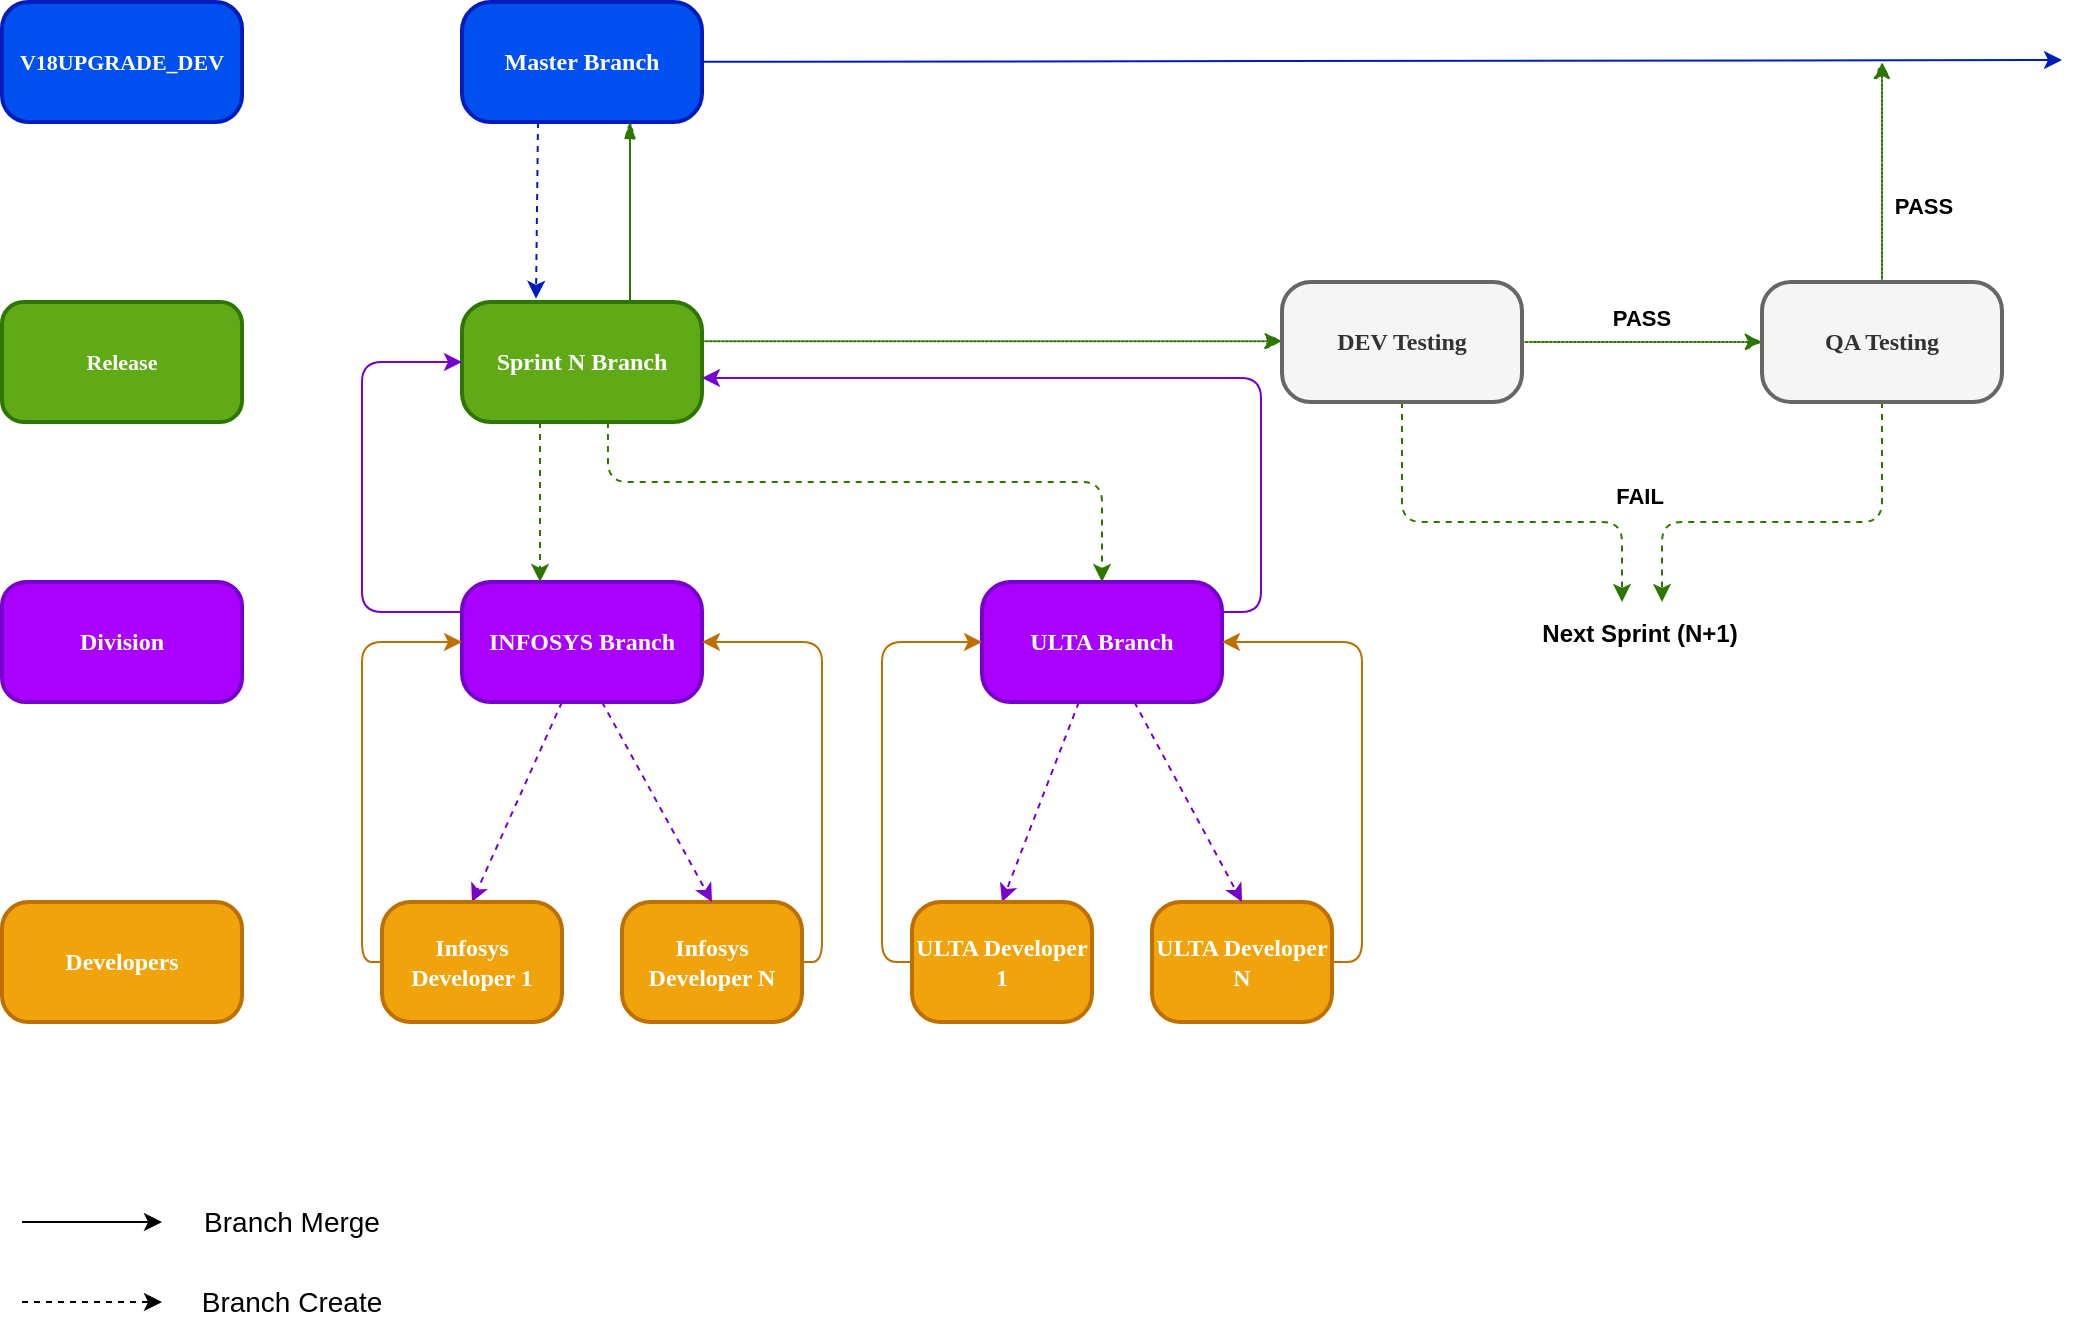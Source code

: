 <mxfile type="github" version="12.1.9" pages="1">
  <diagram id="58cdce13-f638-feb5-8d6f-7d28b1aa9fa0" name="Page-1">
    <mxGraphModel grid="1" shadow="0" math="0" pageHeight="850" pageWidth="1100" pageScale="1" page="1" fold="1" arrows="1" connect="1" tooltips="1" guides="1" gridSize="10" dy="774" dx="1408" background="#ffffff">
      <root>
        <mxCell id="0"/>
        <mxCell id="1" parent="0"/>
        <mxCell id="382b91b5511bd0f7-6" value="Master Branch" parent="1" vertex="1" style="rounded=1;whiteSpace=wrap;html=1;arcSize=24;fillColor=#0050ef;strokeColor=#001DBC;shadow=0;comic=0;labelBackgroundColor=none;fontFamily=Verdana;fontSize=12;align=center;fontColor=#ffffff;fontStyle=1;strokeWidth=2;">
          <mxGeometry as="geometry" height="60" width="120" y="60" x="240"/>
        </mxCell>
        <mxCell id="90gE-hkVv0tovnDi2PN2-2" value="" parent="1" style="endArrow=classic;html=1;fillColor=#0050ef;strokeColor=#001DBC;strokeWidth=1;" edge="1" source="382b91b5511bd0f7-6">
          <mxGeometry as="geometry" height="50" width="50" relative="1">
            <mxPoint as="sourcePoint" y="89" x="360"/>
            <mxPoint as="targetPoint" y="89" x="1040"/>
          </mxGeometry>
        </mxCell>
        <mxCell id="90gE-hkVv0tovnDi2PN2-4" value="" parent="1" style="endArrow=classic;html=1;strokeWidth=1;exitX=0.5;exitY=1;exitDx=0;exitDy=0;fillColor=#0050ef;strokeColor=#001DBC;dashed=1;entryX=0.3;entryY=-0.027;entryDx=0;entryDy=0;entryPerimeter=0;" edge="1">
          <mxGeometry as="geometry" height="50" width="50" relative="1">
            <mxPoint as="sourcePoint" y="120" x="278"/>
            <mxPoint as="targetPoint" y="208.38" x="277.0"/>
          </mxGeometry>
        </mxCell>
        <mxCell id="90gE-hkVv0tovnDi2PN2-5" value="Sprint N Branch" parent="1" vertex="1" style="rounded=1;whiteSpace=wrap;html=1;arcSize=24;fillColor=#60a917;strokeColor=#2D7600;shadow=0;comic=0;labelBackgroundColor=none;fontFamily=Verdana;fontSize=12;align=center;fontColor=#ffffff;fontStyle=1;strokeWidth=2;">
          <mxGeometry as="geometry" height="60" width="120" y="210" x="240"/>
        </mxCell>
        <mxCell id="90gE-hkVv0tovnDi2PN2-7" value="" parent="1" style="comic=1;strokeWidth=1;endArrow=blockThin;html=1;fontFamily=Comic Sans MS;fontStyle=1;entryX=0.5;entryY=1;entryDx=0;entryDy=0;curved=1;fillColor=#60a917;strokeColor=#2D7600;" edge="1">
          <mxGeometry as="geometry" height="50" width="50" relative="1">
            <mxPoint as="sourcePoint" y="210" x="324"/>
            <mxPoint as="targetPoint" y="120" x="324"/>
          </mxGeometry>
        </mxCell>
        <mxCell id="90gE-hkVv0tovnDi2PN2-9" value="INFOSYS Branch" parent="1" vertex="1" style="rounded=1;whiteSpace=wrap;html=1;arcSize=24;fillColor=#aa00ff;strokeColor=#7700CC;shadow=0;comic=0;labelBackgroundColor=none;fontFamily=Verdana;fontSize=12;align=center;fontColor=#ffffff;fontStyle=1;strokeWidth=2;">
          <mxGeometry as="geometry" height="60" width="120" y="350" x="240"/>
        </mxCell>
        <mxCell id="90gE-hkVv0tovnDi2PN2-10" value="ULTA Branch" parent="1" vertex="1" style="rounded=1;whiteSpace=wrap;html=1;arcSize=24;fillColor=#aa00ff;strokeColor=#7700CC;shadow=0;comic=0;labelBackgroundColor=none;fontFamily=Verdana;fontSize=12;align=center;fontColor=#ffffff;fontStyle=1;strokeWidth=2;">
          <mxGeometry as="geometry" height="60" width="120" y="350" x="500"/>
        </mxCell>
        <mxCell id="90gE-hkVv0tovnDi2PN2-11" value="" parent="1" style="endArrow=classic;html=1;strokeWidth=1;fillColor=#60a917;strokeColor=#2D7600;dashed=1;exitX=0.325;exitY=1;exitDx=0;exitDy=0;exitPerimeter=0;" edge="1" source="90gE-hkVv0tovnDi2PN2-5">
          <mxGeometry as="geometry" height="50" width="50" relative="1">
            <mxPoint as="sourcePoint" y="260" x="280"/>
            <mxPoint as="targetPoint" y="350" x="279"/>
          </mxGeometry>
        </mxCell>
        <mxCell id="90gE-hkVv0tovnDi2PN2-54" value="" parent="1" style="edgeStyle=orthogonalEdgeStyle;curved=1;comic=1;jumpSize=0;orthogonalLoop=1;jettySize=auto;html=1;shadow=0;dashed=1;dashPattern=1 1;strokeColor=#2D7600;strokeWidth=1;fontSize=11;fillColor=#60a917;" edge="1" target="90gE-hkVv0tovnDi2PN2-53" source="90gE-hkVv0tovnDi2PN2-15">
          <mxGeometry as="geometry" relative="1"/>
        </mxCell>
        <mxCell id="90gE-hkVv0tovnDi2PN2-70" value="" parent="1" style="edgeStyle=orthogonalEdgeStyle;comic=0;jumpSize=0;orthogonalLoop=1;jettySize=auto;html=1;shadow=0;strokeColor=#2D7600;strokeWidth=1;fontSize=11;fontColor=#000000;rounded=1;fillColor=#60a917;endArrow=classic;endFill=1;dashed=1;" edge="1" source="90gE-hkVv0tovnDi2PN2-15">
          <mxGeometry as="geometry" relative="1">
            <mxPoint as="targetPoint" y="360" x="820"/>
            <Array as="points">
              <mxPoint y="320" x="710"/>
              <mxPoint y="320" x="820"/>
            </Array>
          </mxGeometry>
        </mxCell>
        <mxCell id="90gE-hkVv0tovnDi2PN2-15" value="DEV Testing" parent="1" vertex="1" style="rounded=1;whiteSpace=wrap;html=1;arcSize=24;shadow=0;comic=0;labelBackgroundColor=none;fontFamily=Verdana;fontSize=12;align=center;fontStyle=1;strokeWidth=2;fillColor=#f5f5f5;strokeColor=#666666;fontColor=#333333;">
          <mxGeometry as="geometry" height="60" width="120" y="200" x="650"/>
        </mxCell>
        <mxCell id="90gE-hkVv0tovnDi2PN2-57" value="" parent="1" style="edgeStyle=orthogonalEdgeStyle;curved=1;comic=1;jumpSize=0;orthogonalLoop=1;jettySize=auto;html=1;shadow=0;dashed=1;dashPattern=1 1;strokeColor=#2D7600;strokeWidth=1;fontSize=11;fillColor=#60a917;" edge="1" source="90gE-hkVv0tovnDi2PN2-53">
          <mxGeometry as="geometry" relative="1">
            <mxPoint as="targetPoint" y="90" x="950"/>
          </mxGeometry>
        </mxCell>
        <mxCell id="90gE-hkVv0tovnDi2PN2-72" value="" parent="1" style="edgeStyle=orthogonalEdgeStyle;rounded=1;comic=0;jumpSize=0;orthogonalLoop=1;jettySize=auto;html=1;shadow=0;dashed=1;endArrow=classic;endFill=1;strokeColor=#2D7600;strokeWidth=1;fontSize=11;fontColor=#000000;fillColor=#60a917;" edge="1" source="90gE-hkVv0tovnDi2PN2-53">
          <mxGeometry as="geometry" relative="1">
            <mxPoint as="targetPoint" y="360" x="840"/>
            <Array as="points">
              <mxPoint y="320" x="950"/>
              <mxPoint y="320" x="840"/>
            </Array>
          </mxGeometry>
        </mxCell>
        <mxCell id="90gE-hkVv0tovnDi2PN2-53" value="QA Testing" parent="1" vertex="1" style="rounded=1;whiteSpace=wrap;html=1;arcSize=24;fillColor=#f5f5f5;strokeColor=#666666;shadow=0;comic=0;labelBackgroundColor=none;fontFamily=Verdana;fontSize=12;align=center;fontStyle=1;strokeWidth=2;fontColor=#333333;">
          <mxGeometry as="geometry" height="60" width="120" y="200" x="890"/>
        </mxCell>
        <mxCell id="90gE-hkVv0tovnDi2PN2-16" value="" parent="1" style="edgeStyle=segmentEdgeStyle;endArrow=classic;html=1;shadow=0;strokeWidth=1;exitX=0.608;exitY=1;exitDx=0;exitDy=0;exitPerimeter=0;entryX=0.5;entryY=0;entryDx=0;entryDy=0;fillColor=#60a917;strokeColor=#2D7600;dashed=1;" edge="1" target="90gE-hkVv0tovnDi2PN2-10" source="90gE-hkVv0tovnDi2PN2-5">
          <mxGeometry as="geometry" height="50" width="50" relative="1">
            <mxPoint as="sourcePoint" y="330" x="320"/>
            <mxPoint as="targetPoint" y="340" x="313"/>
            <Array as="points">
              <mxPoint y="300" x="313"/>
              <mxPoint y="300" x="560"/>
            </Array>
          </mxGeometry>
        </mxCell>
        <mxCell id="90gE-hkVv0tovnDi2PN2-17" value="" parent="1" style="endArrow=classic;html=1;strokeWidth=1;fillColor=#aa00ff;strokeColor=#7700CC;dashed=1;entryX=0.5;entryY=0;entryDx=0;entryDy=0;" edge="1" target="90gE-hkVv0tovnDi2PN2-18">
          <mxGeometry as="geometry" height="50" width="50" relative="1">
            <mxPoint as="sourcePoint" y="410" x="290"/>
            <mxPoint as="targetPoint" y="490" x="278"/>
          </mxGeometry>
        </mxCell>
        <mxCell id="90gE-hkVv0tovnDi2PN2-18" value="Infosys Developer 1" parent="1" vertex="1" style="rounded=1;whiteSpace=wrap;html=1;arcSize=24;fillColor=#f0a30a;strokeColor=#BD7000;shadow=0;comic=0;labelBackgroundColor=none;fontFamily=Verdana;fontSize=12;align=center;fontColor=#ffffff;fontStyle=1;strokeWidth=2;">
          <mxGeometry as="geometry" height="60" width="90" y="510" x="200"/>
        </mxCell>
        <mxCell id="90gE-hkVv0tovnDi2PN2-20" value="Infosys Developer N" parent="1" vertex="1" style="rounded=1;whiteSpace=wrap;html=1;arcSize=24;fillColor=#f0a30a;strokeColor=#BD7000;shadow=0;comic=0;labelBackgroundColor=none;fontFamily=Verdana;fontSize=12;align=center;fontColor=#ffffff;fontStyle=1;strokeWidth=2;">
          <mxGeometry as="geometry" height="60" width="90" y="510" x="320"/>
        </mxCell>
        <mxCell id="90gE-hkVv0tovnDi2PN2-21" value="" parent="1" style="endArrow=classic;html=1;shadow=0;dashed=1;strokeWidth=1;exitX=0.5;exitY=1;exitDx=0;exitDy=0;entryX=0.5;entryY=0;entryDx=0;entryDy=0;fillColor=#aa00ff;strokeColor=#7700CC;" edge="1" target="90gE-hkVv0tovnDi2PN2-20">
          <mxGeometry as="geometry" height="50" width="50" relative="1">
            <mxPoint as="sourcePoint" y="410" x="310"/>
            <mxPoint as="targetPoint" y="490" x="365"/>
          </mxGeometry>
        </mxCell>
        <mxCell id="90gE-hkVv0tovnDi2PN2-23" value="" parent="1" style="endArrow=classic;html=1;strokeWidth=1;fillColor=#aa00ff;strokeColor=#7700CC;dashed=1;entryX=0.5;entryY=0;entryDx=0;entryDy=0;" edge="1" target="90gE-hkVv0tovnDi2PN2-24" source="90gE-hkVv0tovnDi2PN2-10">
          <mxGeometry as="geometry" height="50" width="50" relative="1">
            <mxPoint as="sourcePoint" y="410" x="515"/>
            <mxPoint as="targetPoint" y="490" x="503"/>
          </mxGeometry>
        </mxCell>
        <mxCell id="90gE-hkVv0tovnDi2PN2-24" value="ULTA Developer 1" parent="1" vertex="1" style="rounded=1;whiteSpace=wrap;html=1;arcSize=24;fillColor=#f0a30a;strokeColor=#BD7000;shadow=0;comic=0;labelBackgroundColor=none;fontFamily=Verdana;fontSize=12;align=center;fontColor=#ffffff;fontStyle=1;strokeWidth=2;">
          <mxGeometry as="geometry" height="60" width="90" y="510" x="465"/>
        </mxCell>
        <mxCell id="90gE-hkVv0tovnDi2PN2-25" value="ULTA Developer N" parent="1" vertex="1" style="rounded=1;whiteSpace=wrap;html=1;arcSize=24;fillColor=#f0a30a;strokeColor=#BD7000;shadow=0;comic=0;labelBackgroundColor=none;fontFamily=Verdana;fontSize=12;align=center;fontColor=#ffffff;fontStyle=1;strokeWidth=2;">
          <mxGeometry as="geometry" height="60" width="90" y="510" x="585"/>
        </mxCell>
        <mxCell id="90gE-hkVv0tovnDi2PN2-26" value="" parent="1" style="endArrow=classic;html=1;shadow=0;dashed=1;strokeWidth=1;entryX=0.5;entryY=0;entryDx=0;entryDy=0;fillColor=#aa00ff;strokeColor=#7700CC;" edge="1" target="90gE-hkVv0tovnDi2PN2-25" source="90gE-hkVv0tovnDi2PN2-10">
          <mxGeometry as="geometry" height="50" width="50" relative="1">
            <mxPoint as="sourcePoint" y="400" x="530"/>
            <mxPoint as="targetPoint" y="490" x="590"/>
          </mxGeometry>
        </mxCell>
        <mxCell id="90gE-hkVv0tovnDi2PN2-29" value="" parent="1" style="edgeStyle=elbowEdgeStyle;elbow=horizontal;endArrow=classic;html=1;shadow=0;strokeWidth=1;exitX=0;exitY=0.5;exitDx=0;exitDy=0;entryX=0;entryY=0.5;entryDx=0;entryDy=0;fillColor=#f0a30a;strokeColor=#BD7000;" edge="1" target="90gE-hkVv0tovnDi2PN2-10" source="90gE-hkVv0tovnDi2PN2-24">
          <mxGeometry as="geometry" height="50" width="50" relative="1">
            <mxPoint as="sourcePoint" y="630" x="415"/>
            <mxPoint as="targetPoint" y="580" x="465"/>
            <Array as="points">
              <mxPoint y="450" x="450"/>
            </Array>
          </mxGeometry>
        </mxCell>
        <mxCell id="90gE-hkVv0tovnDi2PN2-30" value="" parent="1" style="edgeStyle=elbowEdgeStyle;elbow=horizontal;endArrow=classic;html=1;shadow=0;strokeWidth=1;exitX=1;exitY=0.5;exitDx=0;exitDy=0;entryX=1;entryY=0.5;entryDx=0;entryDy=0;fillColor=#f0a30a;strokeColor=#BD7000;" edge="1" target="90gE-hkVv0tovnDi2PN2-10" source="90gE-hkVv0tovnDi2PN2-25">
          <mxGeometry as="geometry" height="50" width="50" relative="1">
            <mxPoint as="sourcePoint" y="530.088" x="724.588"/>
            <mxPoint as="targetPoint" y="390.088" x="759.882"/>
            <Array as="points">
              <mxPoint y="450" x="690"/>
            </Array>
          </mxGeometry>
        </mxCell>
        <mxCell id="90gE-hkVv0tovnDi2PN2-31" value="" parent="1" style="edgeStyle=elbowEdgeStyle;elbow=horizontal;endArrow=classic;html=1;shadow=0;strokeWidth=1;exitX=0;exitY=0.5;exitDx=0;exitDy=0;entryX=0;entryY=0.5;entryDx=0;entryDy=0;fillColor=#f0a30a;strokeColor=#BD7000;" edge="1" target="90gE-hkVv0tovnDi2PN2-9" source="90gE-hkVv0tovnDi2PN2-18">
          <mxGeometry as="geometry" height="50" width="50" relative="1">
            <mxPoint as="sourcePoint" y="520.088" x="195.176"/>
            <mxPoint as="targetPoint" y="380.088" x="230.471"/>
            <Array as="points">
              <mxPoint y="450" x="190"/>
            </Array>
          </mxGeometry>
        </mxCell>
        <mxCell id="90gE-hkVv0tovnDi2PN2-32" value="" parent="1" style="edgeStyle=elbowEdgeStyle;elbow=horizontal;endArrow=classic;html=1;shadow=0;strokeWidth=1;fillColor=#f0a30a;strokeColor=#BD7000;" edge="1" target="90gE-hkVv0tovnDi2PN2-9" source="90gE-hkVv0tovnDi2PN2-20">
          <mxGeometry as="geometry" height="50" width="50" relative="1">
            <mxPoint as="sourcePoint" y="520.088" x="414.088"/>
            <mxPoint as="targetPoint" y="380.088" x="359.971"/>
            <Array as="points">
              <mxPoint y="450" x="420"/>
            </Array>
          </mxGeometry>
        </mxCell>
        <mxCell id="90gE-hkVv0tovnDi2PN2-33" value="" parent="1" style="edgeStyle=elbowEdgeStyle;elbow=horizontal;endArrow=classic;html=1;shadow=0;strokeWidth=1;exitX=0;exitY=0.25;exitDx=0;exitDy=0;entryX=0;entryY=0.5;entryDx=0;entryDy=0;fillColor=#aa00ff;strokeColor=#7700CC;" edge="1" target="90gE-hkVv0tovnDi2PN2-5" source="90gE-hkVv0tovnDi2PN2-9">
          <mxGeometry as="geometry" height="50" width="50" relative="1">
            <mxPoint as="sourcePoint" y="300" x="140"/>
            <mxPoint as="targetPoint" y="250" x="190"/>
            <Array as="points">
              <mxPoint y="310" x="190"/>
            </Array>
          </mxGeometry>
        </mxCell>
        <mxCell id="90gE-hkVv0tovnDi2PN2-39" value="" parent="1" style="endArrow=classic;html=1;shadow=0;strokeWidth=1;fontSize=14;" edge="1">
          <mxGeometry as="geometry" height="50" width="50" relative="1">
            <mxPoint as="sourcePoint" y="670" x="20"/>
            <mxPoint as="targetPoint" y="670" x="90"/>
          </mxGeometry>
        </mxCell>
        <mxCell id="90gE-hkVv0tovnDi2PN2-40" value="" parent="1" style="endArrow=classic;html=1;shadow=0;strokeWidth=1;fontSize=14;dashed=1;" edge="1">
          <mxGeometry as="geometry" height="50" width="50" relative="1">
            <mxPoint as="sourcePoint" y="710" x="20"/>
            <mxPoint as="targetPoint" y="710" x="90"/>
          </mxGeometry>
        </mxCell>
        <mxCell id="90gE-hkVv0tovnDi2PN2-41" value="Branch Merge" parent="1" vertex="1" style="text;html=1;strokeColor=none;fillColor=none;align=center;verticalAlign=middle;whiteSpace=wrap;rounded=0;fontSize=14;">
          <mxGeometry as="geometry" height="20" width="110" y="660" x="100"/>
        </mxCell>
        <mxCell id="90gE-hkVv0tovnDi2PN2-42" value="Branch Create" parent="1" vertex="1" style="text;html=1;strokeColor=none;fillColor=none;align=center;verticalAlign=middle;whiteSpace=wrap;rounded=0;fontSize=14;">
          <mxGeometry as="geometry" height="20" width="110" y="700" x="100"/>
        </mxCell>
        <mxCell id="90gE-hkVv0tovnDi2PN2-44" value="V18UPGRADE_DEV" parent="1" vertex="1" style="rounded=1;whiteSpace=wrap;html=1;arcSize=22;fillColor=#0050ef;strokeColor=#001DBC;shadow=0;comic=0;labelBackgroundColor=none;fontFamily=Verdana;fontSize=11;align=center;fontColor=#ffffff;fontStyle=1;strokeWidth=2;">
          <mxGeometry as="geometry" height="60" width="120" y="60" x="10"/>
        </mxCell>
        <mxCell id="90gE-hkVv0tovnDi2PN2-45" value="Release" parent="1" vertex="1" style="rounded=1;whiteSpace=wrap;html=1;arcSize=18;fillColor=#60a917;strokeColor=#2D7600;shadow=0;comic=0;labelBackgroundColor=none;fontFamily=Verdana;fontSize=11;align=center;fontColor=#ffffff;fontStyle=1;strokeWidth=2;">
          <mxGeometry as="geometry" height="60" width="120" y="210" x="10"/>
        </mxCell>
        <mxCell id="90gE-hkVv0tovnDi2PN2-47" value="Division" parent="1" vertex="1" style="rounded=1;whiteSpace=wrap;html=1;arcSize=20;fillColor=#aa00ff;strokeColor=#7700CC;shadow=0;comic=0;labelBackgroundColor=none;fontFamily=Verdana;fontSize=12;align=center;fontColor=#ffffff;fontStyle=1;strokeWidth=2;">
          <mxGeometry as="geometry" height="60" width="120" y="350" x="10"/>
        </mxCell>
        <mxCell id="90gE-hkVv0tovnDi2PN2-49" value="Developers" parent="1" vertex="1" style="rounded=1;whiteSpace=wrap;html=1;arcSize=22;fillColor=#f0a30a;strokeColor=#BD7000;shadow=0;comic=0;labelBackgroundColor=none;fontFamily=Verdana;fontSize=12;align=center;fontColor=#ffffff;fontStyle=1;strokeWidth=2;">
          <mxGeometry as="geometry" height="60" width="120" y="510" x="10"/>
        </mxCell>
        <mxCell id="90gE-hkVv0tovnDi2PN2-51" value="" parent="1" style="edgeStyle=elbowEdgeStyle;elbow=horizontal;endArrow=classic;html=1;shadow=0;strokeWidth=1;fillColor=#aa00ff;strokeColor=#7700CC;exitX=1;exitY=0.25;exitDx=0;exitDy=0;" edge="1" source="90gE-hkVv0tovnDi2PN2-10">
          <mxGeometry as="geometry" height="50" width="50" relative="1">
            <mxPoint as="sourcePoint" y="360.471" x="619.971"/>
            <mxPoint as="targetPoint" y="248" x="360"/>
            <Array as="points">
              <mxPoint y="305" x="639.5"/>
            </Array>
          </mxGeometry>
        </mxCell>
        <mxCell id="90gE-hkVv0tovnDi2PN2-55" value="" parent="1" style="edgeStyle=orthogonalEdgeStyle;curved=1;comic=1;jumpSize=0;orthogonalLoop=1;jettySize=auto;html=1;shadow=0;dashed=1;dashPattern=1 1;strokeColor=#2D7600;strokeWidth=1;fontSize=11;entryX=0;entryY=0.5;entryDx=0;entryDy=0;fillColor=#60a917;" edge="1">
          <mxGeometry as="geometry" relative="1">
            <mxPoint as="sourcePoint" y="229.588" x="360"/>
            <mxPoint as="targetPoint" y="229.588" x="649.882"/>
          </mxGeometry>
        </mxCell>
        <mxCell id="90gE-hkVv0tovnDi2PN2-58" value="PASS" parent="1" vertex="1" style="text;html=1;align=center;verticalAlign=middle;whiteSpace=wrap;rounded=0;fontSize=11;fontStyle=1;fontColor=#000000;">
          <mxGeometry as="geometry" height="20" width="40" y="208" x="810"/>
        </mxCell>
        <mxCell id="90gE-hkVv0tovnDi2PN2-63" value="" parent="1" vertex="1" style="shape=image;html=1;verticalAlign=top;verticalLabelPosition=bottom;labelBackgroundColor=#ffffff;imageAspect=0;aspect=fixed;image=https://cdn0.iconfinder.com/data/icons/zondicons/20/mood-happy-outline-128.png;strokeColor=#000000;strokeWidth=2;gradientColor=none;fontSize=11;fontColor=#69EBFF;">
          <mxGeometry as="geometry" height="22" width="22" y="189" x="819"/>
        </mxCell>
        <mxCell id="90gE-hkVv0tovnDi2PN2-64" value="" parent="1" vertex="1" style="shape=image;html=1;verticalAlign=top;verticalLabelPosition=bottom;labelBackgroundColor=#ffffff;imageAspect=0;aspect=fixed;image=https://cdn0.iconfinder.com/data/icons/zondicons/20/mood-happy-outline-128.png;strokeColor=#000000;strokeWidth=2;gradientColor=none;fontSize=11;fontColor=#69EBFF;">
          <mxGeometry as="geometry" height="22" width="22" y="130" x="960"/>
        </mxCell>
        <mxCell id="90gE-hkVv0tovnDi2PN2-67" value="PASS" parent="1" vertex="1" style="text;html=1;align=center;verticalAlign=middle;whiteSpace=wrap;rounded=0;fontSize=11;fontStyle=1;fontColor=#000000;">
          <mxGeometry as="geometry" height="20" width="40" y="152" x="951"/>
        </mxCell>
        <mxCell id="90gE-hkVv0tovnDi2PN2-73" value="" parent="1" vertex="1" style="shape=image;html=1;verticalAlign=top;verticalLabelPosition=bottom;labelBackgroundColor=#ffffff;imageAspect=0;aspect=fixed;image=https://cdn1.iconfinder.com/data/icons/free-98-icons/32/sad-128.png;strokeColor=#000000;strokeWidth=2;gradientColor=none;fontSize=11;fontColor=#000000;">
          <mxGeometry as="geometry" height="27" width="27" y="270" x="813"/>
        </mxCell>
        <mxCell id="90gE-hkVv0tovnDi2PN2-74" value="FAIL" parent="1" vertex="1" style="text;html=1;align=center;verticalAlign=middle;whiteSpace=wrap;rounded=0;fontSize=11;fontStyle=1;fontColor=#000000;">
          <mxGeometry as="geometry" height="20" width="40" y="297" x="808.5"/>
        </mxCell>
        <mxCell id="90gE-hkVv0tovnDi2PN2-78" value="Next Sprint (N+1)" parent="1" vertex="1" style="text;html=1;strokeColor=none;fillColor=none;align=center;verticalAlign=middle;whiteSpace=wrap;rounded=0;fontSize=12;fontColor=#000000;fontStyle=1">
          <mxGeometry as="geometry" height="20" width="110" y="366" x="773.5"/>
        </mxCell>
      </root>
    </mxGraphModel>
  </diagram>
</mxfile>
